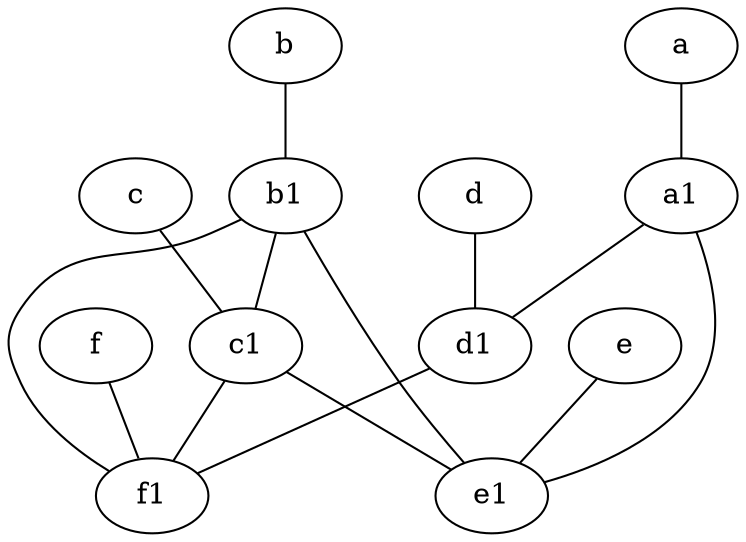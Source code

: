 graph {
	node [labelfontsize=50]
	d [labelfontsize=50 pos="2,5!"]
	a [labelfontsize=50 pos="8,2!"]
	f [labelfontsize=50 pos="3,9!"]
	b1 [labelfontsize=50 pos="9,4!"]
	f1 [labelfontsize=50 pos="3,8!"]
	c1 [labelfontsize=50 pos="4.5,3!"]
	e [labelfontsize=50 pos="7,9!"]
	d1 [labelfontsize=50 pos="3,5!"]
	b [labelfontsize=50 pos="10,4!"]
	e1 [labelfontsize=50 pos="7,7!"]
	c [labelfontsize=50 pos="4.5,2!"]
	a1 [labelfontsize=50 pos="8,3!"]
	c1 -- f1
	b1 -- c1
	a1 -- e1
	c -- c1
	a1 -- d1
	b1 -- f1
	e -- e1
	a -- a1
	d -- d1
	f -- f1
	c1 -- e1
	d1 -- f1
	b1 -- e1
	b -- b1
}
